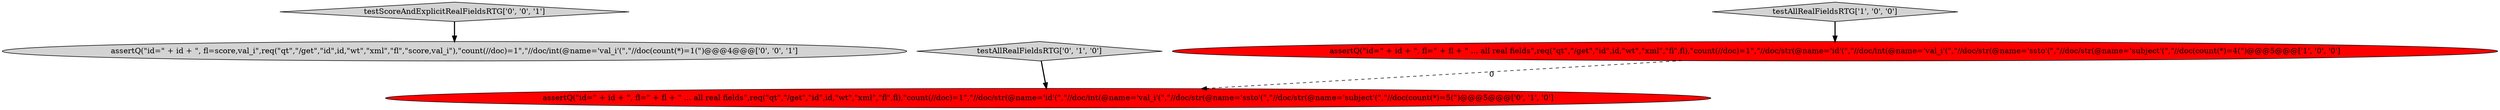 digraph {
4 [style = filled, label = "testScoreAndExplicitRealFieldsRTG['0', '0', '1']", fillcolor = lightgray, shape = diamond image = "AAA0AAABBB3BBB"];
5 [style = filled, label = "assertQ(\"id=\" + id + \", fl=score,val_i\",req(\"qt\",\"/get\",\"id\",id,\"wt\",\"xml\",\"fl\",\"score,val_i\"),\"count(//doc)=1\",\"//doc/int(@name='val_i'(\",\"//doc(count(*)=1(\")@@@4@@@['0', '0', '1']", fillcolor = lightgray, shape = ellipse image = "AAA0AAABBB3BBB"];
0 [style = filled, label = "assertQ(\"id=\" + id + \", fl=\" + fl + \" ... all real fields\",req(\"qt\",\"/get\",\"id\",id,\"wt\",\"xml\",\"fl\",fl),\"count(//doc)=1\",\"//doc/str(@name='id'(\",\"//doc/int(@name='val_i'(\",\"//doc/str(@name='ssto'(\",\"//doc/str(@name='subject'(\",\"//doc(count(*)=4(\")@@@5@@@['1', '0', '0']", fillcolor = red, shape = ellipse image = "AAA1AAABBB1BBB"];
2 [style = filled, label = "assertQ(\"id=\" + id + \", fl=\" + fl + \" ... all real fields\",req(\"qt\",\"/get\",\"id\",id,\"wt\",\"xml\",\"fl\",fl),\"count(//doc)=1\",\"//doc/str(@name='id'(\",\"//doc/int(@name='val_i'(\",\"//doc/str(@name='ssto'(\",\"//doc/str(@name='subject'(\",\"//doc(count(*)=5(\")@@@5@@@['0', '1', '0']", fillcolor = red, shape = ellipse image = "AAA1AAABBB2BBB"];
3 [style = filled, label = "testAllRealFieldsRTG['0', '1', '0']", fillcolor = lightgray, shape = diamond image = "AAA0AAABBB2BBB"];
1 [style = filled, label = "testAllRealFieldsRTG['1', '0', '0']", fillcolor = lightgray, shape = diamond image = "AAA0AAABBB1BBB"];
0->2 [style = dashed, label="0"];
1->0 [style = bold, label=""];
4->5 [style = bold, label=""];
3->2 [style = bold, label=""];
}
